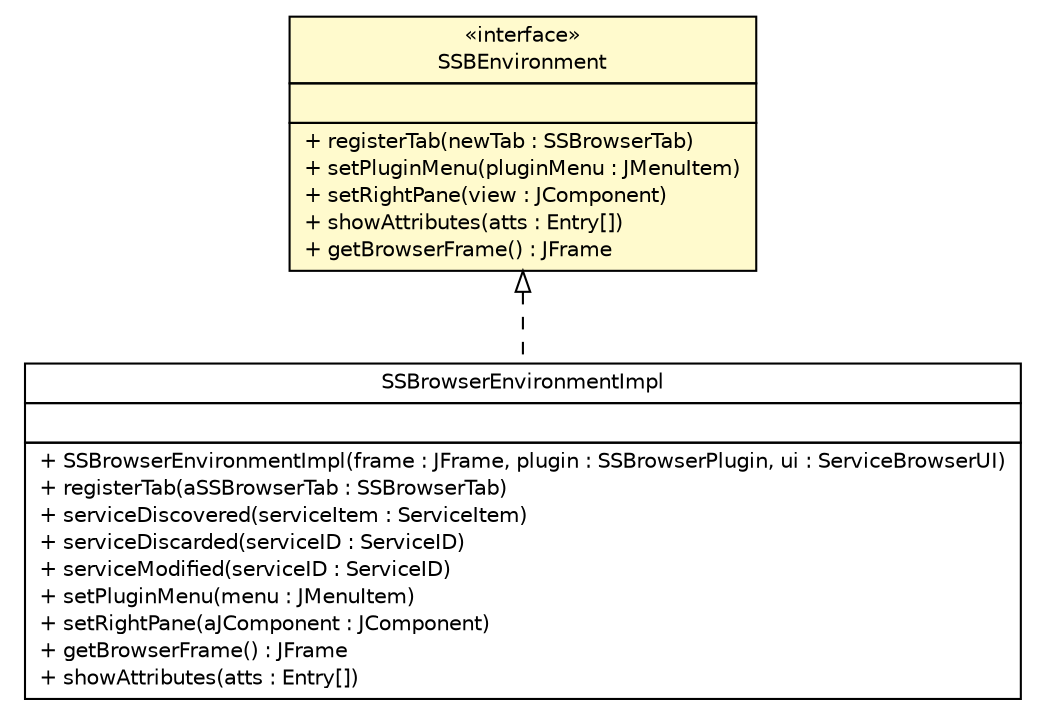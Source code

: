 #!/usr/local/bin/dot
#
# Class diagram 
# Generated by UMLGraph version R5_6 (http://www.umlgraph.org/)
#

digraph G {
	edge [fontname="Helvetica",fontsize=10,labelfontname="Helvetica",labelfontsize=10];
	node [fontname="Helvetica",fontsize=10,shape=plaintext];
	nodesep=0.25;
	ranksep=0.5;
	// sorcer.ssb.browser.api.impl.SSBrowserEnvironmentImpl
	c276409 [label=<<table title="sorcer.ssb.browser.api.impl.SSBrowserEnvironmentImpl" border="0" cellborder="1" cellspacing="0" cellpadding="2" port="p" href="./impl/SSBrowserEnvironmentImpl.html">
		<tr><td><table border="0" cellspacing="0" cellpadding="1">
<tr><td align="center" balign="center"> SSBrowserEnvironmentImpl </td></tr>
		</table></td></tr>
		<tr><td><table border="0" cellspacing="0" cellpadding="1">
<tr><td align="left" balign="left">  </td></tr>
		</table></td></tr>
		<tr><td><table border="0" cellspacing="0" cellpadding="1">
<tr><td align="left" balign="left"> + SSBrowserEnvironmentImpl(frame : JFrame, plugin : SSBrowserPlugin, ui : ServiceBrowserUI) </td></tr>
<tr><td align="left" balign="left"> + registerTab(aSSBrowserTab : SSBrowserTab) </td></tr>
<tr><td align="left" balign="left"> + serviceDiscovered(serviceItem : ServiceItem) </td></tr>
<tr><td align="left" balign="left"> + serviceDiscarded(serviceID : ServiceID) </td></tr>
<tr><td align="left" balign="left"> + serviceModified(serviceID : ServiceID) </td></tr>
<tr><td align="left" balign="left"> + setPluginMenu(menu : JMenuItem) </td></tr>
<tr><td align="left" balign="left"> + setRightPane(aJComponent : JComponent) </td></tr>
<tr><td align="left" balign="left"> + getBrowserFrame() : JFrame </td></tr>
<tr><td align="left" balign="left"> + showAttributes(atts : Entry[]) </td></tr>
		</table></td></tr>
		</table>>, URL="./impl/SSBrowserEnvironmentImpl.html", fontname="Helvetica", fontcolor="black", fontsize=10.0];
	// sorcer.ssb.browser.api.SSBEnvironment
	c276414 [label=<<table title="sorcer.ssb.browser.api.SSBEnvironment" border="0" cellborder="1" cellspacing="0" cellpadding="2" port="p" bgcolor="lemonChiffon" href="./SSBEnvironment.html">
		<tr><td><table border="0" cellspacing="0" cellpadding="1">
<tr><td align="center" balign="center"> &#171;interface&#187; </td></tr>
<tr><td align="center" balign="center"> SSBEnvironment </td></tr>
		</table></td></tr>
		<tr><td><table border="0" cellspacing="0" cellpadding="1">
<tr><td align="left" balign="left">  </td></tr>
		</table></td></tr>
		<tr><td><table border="0" cellspacing="0" cellpadding="1">
<tr><td align="left" balign="left"> + registerTab(newTab : SSBrowserTab) </td></tr>
<tr><td align="left" balign="left"> + setPluginMenu(pluginMenu : JMenuItem) </td></tr>
<tr><td align="left" balign="left"> + setRightPane(view : JComponent) </td></tr>
<tr><td align="left" balign="left"> + showAttributes(atts : Entry[]) </td></tr>
<tr><td align="left" balign="left"> + getBrowserFrame() : JFrame </td></tr>
		</table></td></tr>
		</table>>, URL="./SSBEnvironment.html", fontname="Helvetica", fontcolor="black", fontsize=10.0];
	//sorcer.ssb.browser.api.impl.SSBrowserEnvironmentImpl implements sorcer.ssb.browser.api.SSBEnvironment
	c276414:p -> c276409:p [dir=back,arrowtail=empty,style=dashed];
}

